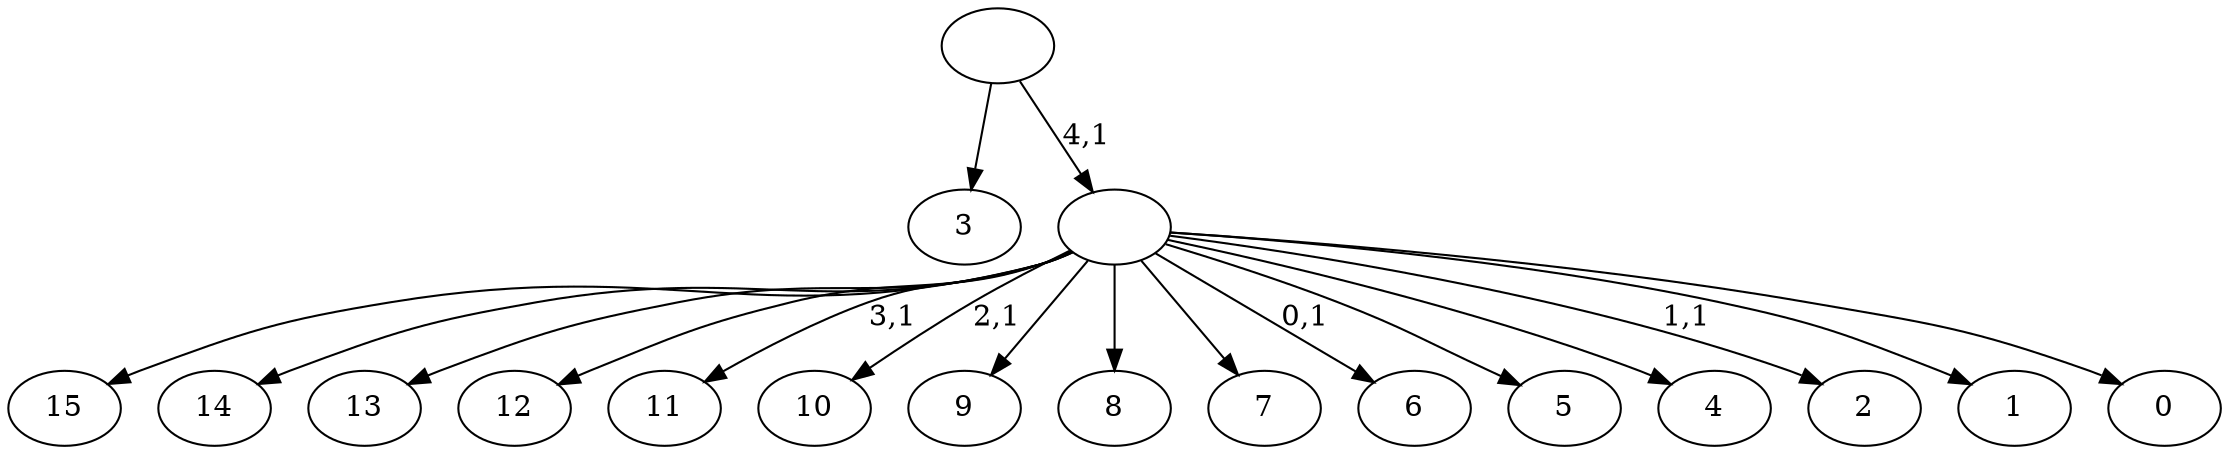 digraph T {
	21 [label="15"]
	20 [label="14"]
	19 [label="13"]
	18 [label="12"]
	17 [label="11"]
	15 [label="10"]
	13 [label="9"]
	12 [label="8"]
	11 [label="7"]
	10 [label="6"]
	8 [label="5"]
	7 [label="4"]
	6 [label="3"]
	5 [label="2"]
	3 [label="1"]
	2 [label="0"]
	1 [label=""]
	0 [label=""]
	1 -> 5 [label="1,1"]
	1 -> 10 [label="0,1"]
	1 -> 15 [label="2,1"]
	1 -> 17 [label="3,1"]
	1 -> 21 [label=""]
	1 -> 20 [label=""]
	1 -> 19 [label=""]
	1 -> 18 [label=""]
	1 -> 13 [label=""]
	1 -> 12 [label=""]
	1 -> 11 [label=""]
	1 -> 8 [label=""]
	1 -> 7 [label=""]
	1 -> 3 [label=""]
	1 -> 2 [label=""]
	0 -> 6 [label=""]
	0 -> 1 [label="4,1"]
}
